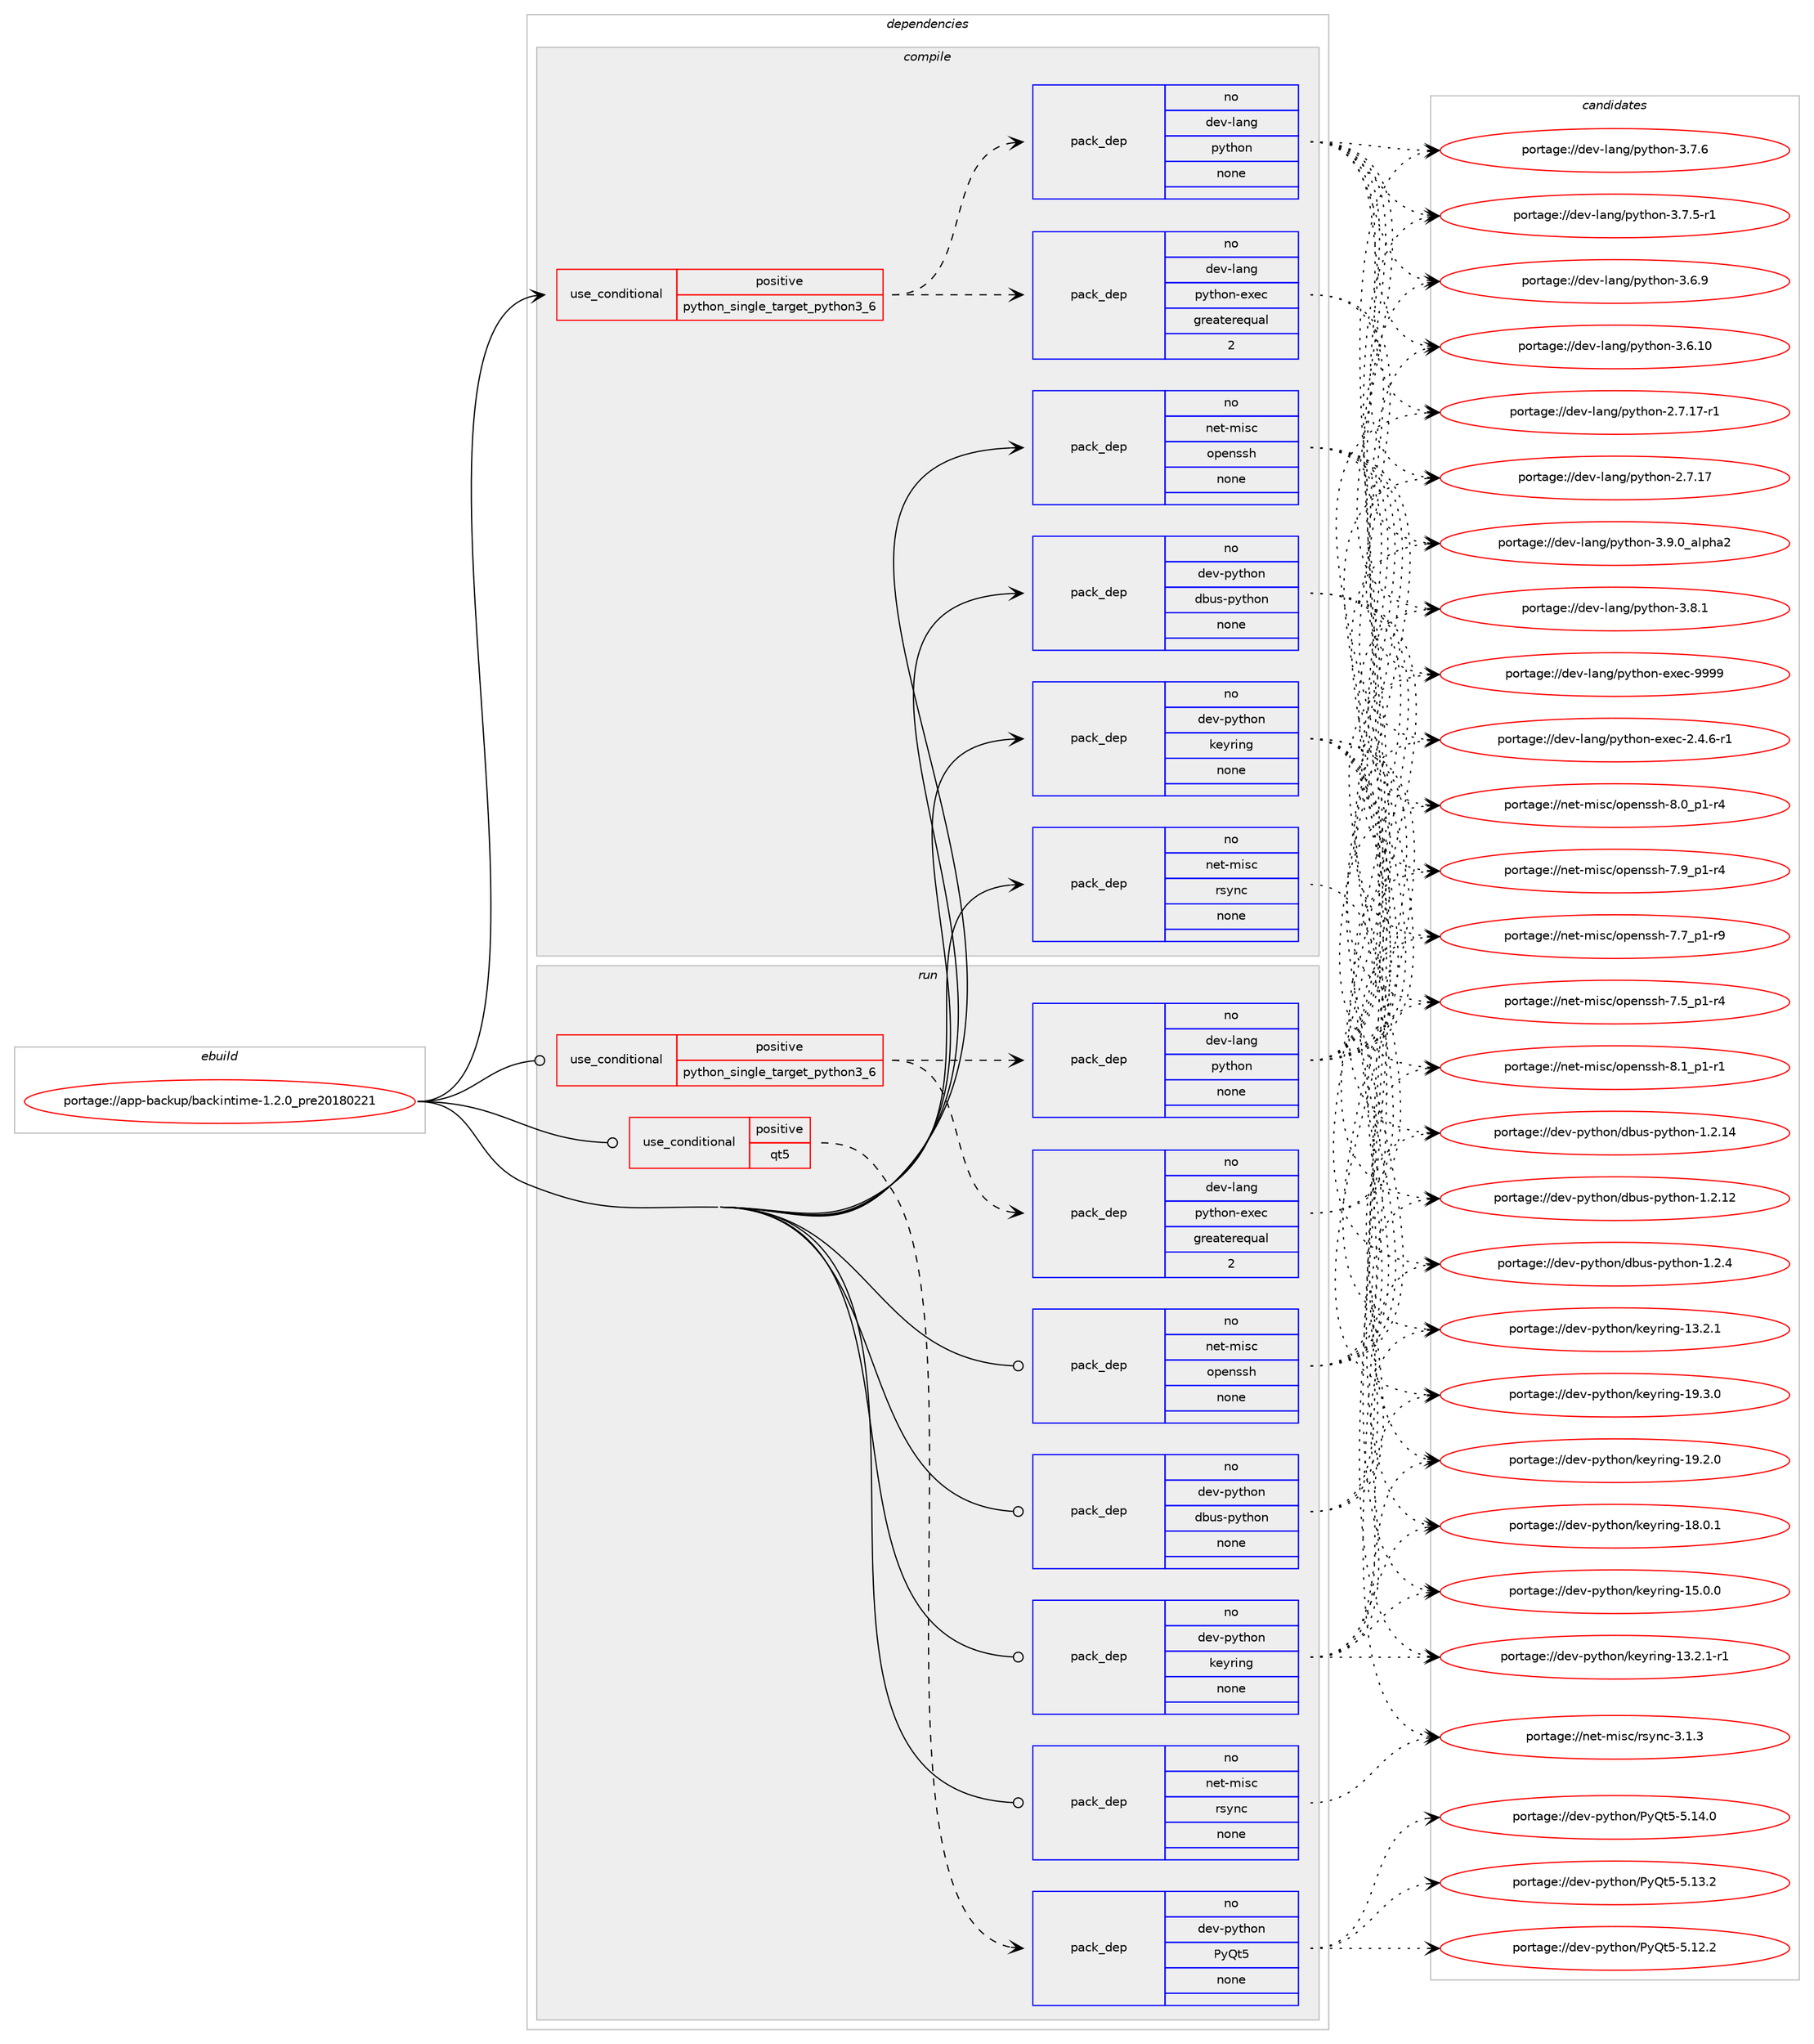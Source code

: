 digraph prolog {

# *************
# Graph options
# *************

newrank=true;
concentrate=true;
compound=true;
graph [rankdir=LR,fontname=Helvetica,fontsize=10,ranksep=1.5];#, ranksep=2.5, nodesep=0.2];
edge  [arrowhead=vee];
node  [fontname=Helvetica,fontsize=10];

# **********
# The ebuild
# **********

subgraph cluster_leftcol {
color=gray;
label=<<i>ebuild</i>>;
id [label="portage://app-backup/backintime-1.2.0_pre20180221", color=red, width=4, href="../app-backup/backintime-1.2.0_pre20180221.svg"];
}

# ****************
# The dependencies
# ****************

subgraph cluster_midcol {
color=gray;
label=<<i>dependencies</i>>;
subgraph cluster_compile {
fillcolor="#eeeeee";
style=filled;
label=<<i>compile</i>>;
subgraph cond152808 {
dependency647720 [label=<<TABLE BORDER="0" CELLBORDER="1" CELLSPACING="0" CELLPADDING="4"><TR><TD ROWSPAN="3" CELLPADDING="10">use_conditional</TD></TR><TR><TD>positive</TD></TR><TR><TD>python_single_target_python3_6</TD></TR></TABLE>>, shape=none, color=red];
subgraph pack486291 {
dependency647721 [label=<<TABLE BORDER="0" CELLBORDER="1" CELLSPACING="0" CELLPADDING="4" WIDTH="220"><TR><TD ROWSPAN="6" CELLPADDING="30">pack_dep</TD></TR><TR><TD WIDTH="110">no</TD></TR><TR><TD>dev-lang</TD></TR><TR><TD>python</TD></TR><TR><TD>none</TD></TR><TR><TD></TD></TR></TABLE>>, shape=none, color=blue];
}
dependency647720:e -> dependency647721:w [weight=20,style="dashed",arrowhead="vee"];
subgraph pack486292 {
dependency647722 [label=<<TABLE BORDER="0" CELLBORDER="1" CELLSPACING="0" CELLPADDING="4" WIDTH="220"><TR><TD ROWSPAN="6" CELLPADDING="30">pack_dep</TD></TR><TR><TD WIDTH="110">no</TD></TR><TR><TD>dev-lang</TD></TR><TR><TD>python-exec</TD></TR><TR><TD>greaterequal</TD></TR><TR><TD>2</TD></TR></TABLE>>, shape=none, color=blue];
}
dependency647720:e -> dependency647722:w [weight=20,style="dashed",arrowhead="vee"];
}
id:e -> dependency647720:w [weight=20,style="solid",arrowhead="vee"];
subgraph pack486293 {
dependency647723 [label=<<TABLE BORDER="0" CELLBORDER="1" CELLSPACING="0" CELLPADDING="4" WIDTH="220"><TR><TD ROWSPAN="6" CELLPADDING="30">pack_dep</TD></TR><TR><TD WIDTH="110">no</TD></TR><TR><TD>dev-python</TD></TR><TR><TD>dbus-python</TD></TR><TR><TD>none</TD></TR><TR><TD></TD></TR></TABLE>>, shape=none, color=blue];
}
id:e -> dependency647723:w [weight=20,style="solid",arrowhead="vee"];
subgraph pack486294 {
dependency647724 [label=<<TABLE BORDER="0" CELLBORDER="1" CELLSPACING="0" CELLPADDING="4" WIDTH="220"><TR><TD ROWSPAN="6" CELLPADDING="30">pack_dep</TD></TR><TR><TD WIDTH="110">no</TD></TR><TR><TD>dev-python</TD></TR><TR><TD>keyring</TD></TR><TR><TD>none</TD></TR><TR><TD></TD></TR></TABLE>>, shape=none, color=blue];
}
id:e -> dependency647724:w [weight=20,style="solid",arrowhead="vee"];
subgraph pack486295 {
dependency647725 [label=<<TABLE BORDER="0" CELLBORDER="1" CELLSPACING="0" CELLPADDING="4" WIDTH="220"><TR><TD ROWSPAN="6" CELLPADDING="30">pack_dep</TD></TR><TR><TD WIDTH="110">no</TD></TR><TR><TD>net-misc</TD></TR><TR><TD>openssh</TD></TR><TR><TD>none</TD></TR><TR><TD></TD></TR></TABLE>>, shape=none, color=blue];
}
id:e -> dependency647725:w [weight=20,style="solid",arrowhead="vee"];
subgraph pack486296 {
dependency647726 [label=<<TABLE BORDER="0" CELLBORDER="1" CELLSPACING="0" CELLPADDING="4" WIDTH="220"><TR><TD ROWSPAN="6" CELLPADDING="30">pack_dep</TD></TR><TR><TD WIDTH="110">no</TD></TR><TR><TD>net-misc</TD></TR><TR><TD>rsync</TD></TR><TR><TD>none</TD></TR><TR><TD></TD></TR></TABLE>>, shape=none, color=blue];
}
id:e -> dependency647726:w [weight=20,style="solid",arrowhead="vee"];
}
subgraph cluster_compileandrun {
fillcolor="#eeeeee";
style=filled;
label=<<i>compile and run</i>>;
}
subgraph cluster_run {
fillcolor="#eeeeee";
style=filled;
label=<<i>run</i>>;
subgraph cond152809 {
dependency647727 [label=<<TABLE BORDER="0" CELLBORDER="1" CELLSPACING="0" CELLPADDING="4"><TR><TD ROWSPAN="3" CELLPADDING="10">use_conditional</TD></TR><TR><TD>positive</TD></TR><TR><TD>python_single_target_python3_6</TD></TR></TABLE>>, shape=none, color=red];
subgraph pack486297 {
dependency647728 [label=<<TABLE BORDER="0" CELLBORDER="1" CELLSPACING="0" CELLPADDING="4" WIDTH="220"><TR><TD ROWSPAN="6" CELLPADDING="30">pack_dep</TD></TR><TR><TD WIDTH="110">no</TD></TR><TR><TD>dev-lang</TD></TR><TR><TD>python</TD></TR><TR><TD>none</TD></TR><TR><TD></TD></TR></TABLE>>, shape=none, color=blue];
}
dependency647727:e -> dependency647728:w [weight=20,style="dashed",arrowhead="vee"];
subgraph pack486298 {
dependency647729 [label=<<TABLE BORDER="0" CELLBORDER="1" CELLSPACING="0" CELLPADDING="4" WIDTH="220"><TR><TD ROWSPAN="6" CELLPADDING="30">pack_dep</TD></TR><TR><TD WIDTH="110">no</TD></TR><TR><TD>dev-lang</TD></TR><TR><TD>python-exec</TD></TR><TR><TD>greaterequal</TD></TR><TR><TD>2</TD></TR></TABLE>>, shape=none, color=blue];
}
dependency647727:e -> dependency647729:w [weight=20,style="dashed",arrowhead="vee"];
}
id:e -> dependency647727:w [weight=20,style="solid",arrowhead="odot"];
subgraph cond152810 {
dependency647730 [label=<<TABLE BORDER="0" CELLBORDER="1" CELLSPACING="0" CELLPADDING="4"><TR><TD ROWSPAN="3" CELLPADDING="10">use_conditional</TD></TR><TR><TD>positive</TD></TR><TR><TD>qt5</TD></TR></TABLE>>, shape=none, color=red];
subgraph pack486299 {
dependency647731 [label=<<TABLE BORDER="0" CELLBORDER="1" CELLSPACING="0" CELLPADDING="4" WIDTH="220"><TR><TD ROWSPAN="6" CELLPADDING="30">pack_dep</TD></TR><TR><TD WIDTH="110">no</TD></TR><TR><TD>dev-python</TD></TR><TR><TD>PyQt5</TD></TR><TR><TD>none</TD></TR><TR><TD></TD></TR></TABLE>>, shape=none, color=blue];
}
dependency647730:e -> dependency647731:w [weight=20,style="dashed",arrowhead="vee"];
}
id:e -> dependency647730:w [weight=20,style="solid",arrowhead="odot"];
subgraph pack486300 {
dependency647732 [label=<<TABLE BORDER="0" CELLBORDER="1" CELLSPACING="0" CELLPADDING="4" WIDTH="220"><TR><TD ROWSPAN="6" CELLPADDING="30">pack_dep</TD></TR><TR><TD WIDTH="110">no</TD></TR><TR><TD>dev-python</TD></TR><TR><TD>dbus-python</TD></TR><TR><TD>none</TD></TR><TR><TD></TD></TR></TABLE>>, shape=none, color=blue];
}
id:e -> dependency647732:w [weight=20,style="solid",arrowhead="odot"];
subgraph pack486301 {
dependency647733 [label=<<TABLE BORDER="0" CELLBORDER="1" CELLSPACING="0" CELLPADDING="4" WIDTH="220"><TR><TD ROWSPAN="6" CELLPADDING="30">pack_dep</TD></TR><TR><TD WIDTH="110">no</TD></TR><TR><TD>dev-python</TD></TR><TR><TD>keyring</TD></TR><TR><TD>none</TD></TR><TR><TD></TD></TR></TABLE>>, shape=none, color=blue];
}
id:e -> dependency647733:w [weight=20,style="solid",arrowhead="odot"];
subgraph pack486302 {
dependency647734 [label=<<TABLE BORDER="0" CELLBORDER="1" CELLSPACING="0" CELLPADDING="4" WIDTH="220"><TR><TD ROWSPAN="6" CELLPADDING="30">pack_dep</TD></TR><TR><TD WIDTH="110">no</TD></TR><TR><TD>net-misc</TD></TR><TR><TD>openssh</TD></TR><TR><TD>none</TD></TR><TR><TD></TD></TR></TABLE>>, shape=none, color=blue];
}
id:e -> dependency647734:w [weight=20,style="solid",arrowhead="odot"];
subgraph pack486303 {
dependency647735 [label=<<TABLE BORDER="0" CELLBORDER="1" CELLSPACING="0" CELLPADDING="4" WIDTH="220"><TR><TD ROWSPAN="6" CELLPADDING="30">pack_dep</TD></TR><TR><TD WIDTH="110">no</TD></TR><TR><TD>net-misc</TD></TR><TR><TD>rsync</TD></TR><TR><TD>none</TD></TR><TR><TD></TD></TR></TABLE>>, shape=none, color=blue];
}
id:e -> dependency647735:w [weight=20,style="solid",arrowhead="odot"];
}
}

# **************
# The candidates
# **************

subgraph cluster_choices {
rank=same;
color=gray;
label=<<i>candidates</i>>;

subgraph choice486291 {
color=black;
nodesep=1;
choice10010111845108971101034711212111610411111045514657464895971081121049750 [label="portage://dev-lang/python-3.9.0_alpha2", color=red, width=4,href="../dev-lang/python-3.9.0_alpha2.svg"];
choice100101118451089711010347112121116104111110455146564649 [label="portage://dev-lang/python-3.8.1", color=red, width=4,href="../dev-lang/python-3.8.1.svg"];
choice100101118451089711010347112121116104111110455146554654 [label="portage://dev-lang/python-3.7.6", color=red, width=4,href="../dev-lang/python-3.7.6.svg"];
choice1001011184510897110103471121211161041111104551465546534511449 [label="portage://dev-lang/python-3.7.5-r1", color=red, width=4,href="../dev-lang/python-3.7.5-r1.svg"];
choice100101118451089711010347112121116104111110455146544657 [label="portage://dev-lang/python-3.6.9", color=red, width=4,href="../dev-lang/python-3.6.9.svg"];
choice10010111845108971101034711212111610411111045514654464948 [label="portage://dev-lang/python-3.6.10", color=red, width=4,href="../dev-lang/python-3.6.10.svg"];
choice100101118451089711010347112121116104111110455046554649554511449 [label="portage://dev-lang/python-2.7.17-r1", color=red, width=4,href="../dev-lang/python-2.7.17-r1.svg"];
choice10010111845108971101034711212111610411111045504655464955 [label="portage://dev-lang/python-2.7.17", color=red, width=4,href="../dev-lang/python-2.7.17.svg"];
dependency647721:e -> choice10010111845108971101034711212111610411111045514657464895971081121049750:w [style=dotted,weight="100"];
dependency647721:e -> choice100101118451089711010347112121116104111110455146564649:w [style=dotted,weight="100"];
dependency647721:e -> choice100101118451089711010347112121116104111110455146554654:w [style=dotted,weight="100"];
dependency647721:e -> choice1001011184510897110103471121211161041111104551465546534511449:w [style=dotted,weight="100"];
dependency647721:e -> choice100101118451089711010347112121116104111110455146544657:w [style=dotted,weight="100"];
dependency647721:e -> choice10010111845108971101034711212111610411111045514654464948:w [style=dotted,weight="100"];
dependency647721:e -> choice100101118451089711010347112121116104111110455046554649554511449:w [style=dotted,weight="100"];
dependency647721:e -> choice10010111845108971101034711212111610411111045504655464955:w [style=dotted,weight="100"];
}
subgraph choice486292 {
color=black;
nodesep=1;
choice10010111845108971101034711212111610411111045101120101994557575757 [label="portage://dev-lang/python-exec-9999", color=red, width=4,href="../dev-lang/python-exec-9999.svg"];
choice10010111845108971101034711212111610411111045101120101994550465246544511449 [label="portage://dev-lang/python-exec-2.4.6-r1", color=red, width=4,href="../dev-lang/python-exec-2.4.6-r1.svg"];
dependency647722:e -> choice10010111845108971101034711212111610411111045101120101994557575757:w [style=dotted,weight="100"];
dependency647722:e -> choice10010111845108971101034711212111610411111045101120101994550465246544511449:w [style=dotted,weight="100"];
}
subgraph choice486293 {
color=black;
nodesep=1;
choice10010111845112121116104111110471009811711545112121116104111110454946504652 [label="portage://dev-python/dbus-python-1.2.4", color=red, width=4,href="../dev-python/dbus-python-1.2.4.svg"];
choice1001011184511212111610411111047100981171154511212111610411111045494650464952 [label="portage://dev-python/dbus-python-1.2.14", color=red, width=4,href="../dev-python/dbus-python-1.2.14.svg"];
choice1001011184511212111610411111047100981171154511212111610411111045494650464950 [label="portage://dev-python/dbus-python-1.2.12", color=red, width=4,href="../dev-python/dbus-python-1.2.12.svg"];
dependency647723:e -> choice10010111845112121116104111110471009811711545112121116104111110454946504652:w [style=dotted,weight="100"];
dependency647723:e -> choice1001011184511212111610411111047100981171154511212111610411111045494650464952:w [style=dotted,weight="100"];
dependency647723:e -> choice1001011184511212111610411111047100981171154511212111610411111045494650464950:w [style=dotted,weight="100"];
}
subgraph choice486294 {
color=black;
nodesep=1;
choice100101118451121211161041111104710710112111410511010345495746514648 [label="portage://dev-python/keyring-19.3.0", color=red, width=4,href="../dev-python/keyring-19.3.0.svg"];
choice100101118451121211161041111104710710112111410511010345495746504648 [label="portage://dev-python/keyring-19.2.0", color=red, width=4,href="../dev-python/keyring-19.2.0.svg"];
choice100101118451121211161041111104710710112111410511010345495646484649 [label="portage://dev-python/keyring-18.0.1", color=red, width=4,href="../dev-python/keyring-18.0.1.svg"];
choice100101118451121211161041111104710710112111410511010345495346484648 [label="portage://dev-python/keyring-15.0.0", color=red, width=4,href="../dev-python/keyring-15.0.0.svg"];
choice1001011184511212111610411111047107101121114105110103454951465046494511449 [label="portage://dev-python/keyring-13.2.1-r1", color=red, width=4,href="../dev-python/keyring-13.2.1-r1.svg"];
choice100101118451121211161041111104710710112111410511010345495146504649 [label="portage://dev-python/keyring-13.2.1", color=red, width=4,href="../dev-python/keyring-13.2.1.svg"];
dependency647724:e -> choice100101118451121211161041111104710710112111410511010345495746514648:w [style=dotted,weight="100"];
dependency647724:e -> choice100101118451121211161041111104710710112111410511010345495746504648:w [style=dotted,weight="100"];
dependency647724:e -> choice100101118451121211161041111104710710112111410511010345495646484649:w [style=dotted,weight="100"];
dependency647724:e -> choice100101118451121211161041111104710710112111410511010345495346484648:w [style=dotted,weight="100"];
dependency647724:e -> choice1001011184511212111610411111047107101121114105110103454951465046494511449:w [style=dotted,weight="100"];
dependency647724:e -> choice100101118451121211161041111104710710112111410511010345495146504649:w [style=dotted,weight="100"];
}
subgraph choice486295 {
color=black;
nodesep=1;
choice1101011164510910511599471111121011101151151044556464995112494511449 [label="portage://net-misc/openssh-8.1_p1-r1", color=red, width=4,href="../net-misc/openssh-8.1_p1-r1.svg"];
choice1101011164510910511599471111121011101151151044556464895112494511452 [label="portage://net-misc/openssh-8.0_p1-r4", color=red, width=4,href="../net-misc/openssh-8.0_p1-r4.svg"];
choice1101011164510910511599471111121011101151151044555465795112494511452 [label="portage://net-misc/openssh-7.9_p1-r4", color=red, width=4,href="../net-misc/openssh-7.9_p1-r4.svg"];
choice1101011164510910511599471111121011101151151044555465595112494511457 [label="portage://net-misc/openssh-7.7_p1-r9", color=red, width=4,href="../net-misc/openssh-7.7_p1-r9.svg"];
choice1101011164510910511599471111121011101151151044555465395112494511452 [label="portage://net-misc/openssh-7.5_p1-r4", color=red, width=4,href="../net-misc/openssh-7.5_p1-r4.svg"];
dependency647725:e -> choice1101011164510910511599471111121011101151151044556464995112494511449:w [style=dotted,weight="100"];
dependency647725:e -> choice1101011164510910511599471111121011101151151044556464895112494511452:w [style=dotted,weight="100"];
dependency647725:e -> choice1101011164510910511599471111121011101151151044555465795112494511452:w [style=dotted,weight="100"];
dependency647725:e -> choice1101011164510910511599471111121011101151151044555465595112494511457:w [style=dotted,weight="100"];
dependency647725:e -> choice1101011164510910511599471111121011101151151044555465395112494511452:w [style=dotted,weight="100"];
}
subgraph choice486296 {
color=black;
nodesep=1;
choice11010111645109105115994711411512111099455146494651 [label="portage://net-misc/rsync-3.1.3", color=red, width=4,href="../net-misc/rsync-3.1.3.svg"];
dependency647726:e -> choice11010111645109105115994711411512111099455146494651:w [style=dotted,weight="100"];
}
subgraph choice486297 {
color=black;
nodesep=1;
choice10010111845108971101034711212111610411111045514657464895971081121049750 [label="portage://dev-lang/python-3.9.0_alpha2", color=red, width=4,href="../dev-lang/python-3.9.0_alpha2.svg"];
choice100101118451089711010347112121116104111110455146564649 [label="portage://dev-lang/python-3.8.1", color=red, width=4,href="../dev-lang/python-3.8.1.svg"];
choice100101118451089711010347112121116104111110455146554654 [label="portage://dev-lang/python-3.7.6", color=red, width=4,href="../dev-lang/python-3.7.6.svg"];
choice1001011184510897110103471121211161041111104551465546534511449 [label="portage://dev-lang/python-3.7.5-r1", color=red, width=4,href="../dev-lang/python-3.7.5-r1.svg"];
choice100101118451089711010347112121116104111110455146544657 [label="portage://dev-lang/python-3.6.9", color=red, width=4,href="../dev-lang/python-3.6.9.svg"];
choice10010111845108971101034711212111610411111045514654464948 [label="portage://dev-lang/python-3.6.10", color=red, width=4,href="../dev-lang/python-3.6.10.svg"];
choice100101118451089711010347112121116104111110455046554649554511449 [label="portage://dev-lang/python-2.7.17-r1", color=red, width=4,href="../dev-lang/python-2.7.17-r1.svg"];
choice10010111845108971101034711212111610411111045504655464955 [label="portage://dev-lang/python-2.7.17", color=red, width=4,href="../dev-lang/python-2.7.17.svg"];
dependency647728:e -> choice10010111845108971101034711212111610411111045514657464895971081121049750:w [style=dotted,weight="100"];
dependency647728:e -> choice100101118451089711010347112121116104111110455146564649:w [style=dotted,weight="100"];
dependency647728:e -> choice100101118451089711010347112121116104111110455146554654:w [style=dotted,weight="100"];
dependency647728:e -> choice1001011184510897110103471121211161041111104551465546534511449:w [style=dotted,weight="100"];
dependency647728:e -> choice100101118451089711010347112121116104111110455146544657:w [style=dotted,weight="100"];
dependency647728:e -> choice10010111845108971101034711212111610411111045514654464948:w [style=dotted,weight="100"];
dependency647728:e -> choice100101118451089711010347112121116104111110455046554649554511449:w [style=dotted,weight="100"];
dependency647728:e -> choice10010111845108971101034711212111610411111045504655464955:w [style=dotted,weight="100"];
}
subgraph choice486298 {
color=black;
nodesep=1;
choice10010111845108971101034711212111610411111045101120101994557575757 [label="portage://dev-lang/python-exec-9999", color=red, width=4,href="../dev-lang/python-exec-9999.svg"];
choice10010111845108971101034711212111610411111045101120101994550465246544511449 [label="portage://dev-lang/python-exec-2.4.6-r1", color=red, width=4,href="../dev-lang/python-exec-2.4.6-r1.svg"];
dependency647729:e -> choice10010111845108971101034711212111610411111045101120101994557575757:w [style=dotted,weight="100"];
dependency647729:e -> choice10010111845108971101034711212111610411111045101120101994550465246544511449:w [style=dotted,weight="100"];
}
subgraph choice486299 {
color=black;
nodesep=1;
choice100101118451121211161041111104780121811165345534649524648 [label="portage://dev-python/PyQt5-5.14.0", color=red, width=4,href="../dev-python/PyQt5-5.14.0.svg"];
choice100101118451121211161041111104780121811165345534649514650 [label="portage://dev-python/PyQt5-5.13.2", color=red, width=4,href="../dev-python/PyQt5-5.13.2.svg"];
choice100101118451121211161041111104780121811165345534649504650 [label="portage://dev-python/PyQt5-5.12.2", color=red, width=4,href="../dev-python/PyQt5-5.12.2.svg"];
dependency647731:e -> choice100101118451121211161041111104780121811165345534649524648:w [style=dotted,weight="100"];
dependency647731:e -> choice100101118451121211161041111104780121811165345534649514650:w [style=dotted,weight="100"];
dependency647731:e -> choice100101118451121211161041111104780121811165345534649504650:w [style=dotted,weight="100"];
}
subgraph choice486300 {
color=black;
nodesep=1;
choice10010111845112121116104111110471009811711545112121116104111110454946504652 [label="portage://dev-python/dbus-python-1.2.4", color=red, width=4,href="../dev-python/dbus-python-1.2.4.svg"];
choice1001011184511212111610411111047100981171154511212111610411111045494650464952 [label="portage://dev-python/dbus-python-1.2.14", color=red, width=4,href="../dev-python/dbus-python-1.2.14.svg"];
choice1001011184511212111610411111047100981171154511212111610411111045494650464950 [label="portage://dev-python/dbus-python-1.2.12", color=red, width=4,href="../dev-python/dbus-python-1.2.12.svg"];
dependency647732:e -> choice10010111845112121116104111110471009811711545112121116104111110454946504652:w [style=dotted,weight="100"];
dependency647732:e -> choice1001011184511212111610411111047100981171154511212111610411111045494650464952:w [style=dotted,weight="100"];
dependency647732:e -> choice1001011184511212111610411111047100981171154511212111610411111045494650464950:w [style=dotted,weight="100"];
}
subgraph choice486301 {
color=black;
nodesep=1;
choice100101118451121211161041111104710710112111410511010345495746514648 [label="portage://dev-python/keyring-19.3.0", color=red, width=4,href="../dev-python/keyring-19.3.0.svg"];
choice100101118451121211161041111104710710112111410511010345495746504648 [label="portage://dev-python/keyring-19.2.0", color=red, width=4,href="../dev-python/keyring-19.2.0.svg"];
choice100101118451121211161041111104710710112111410511010345495646484649 [label="portage://dev-python/keyring-18.0.1", color=red, width=4,href="../dev-python/keyring-18.0.1.svg"];
choice100101118451121211161041111104710710112111410511010345495346484648 [label="portage://dev-python/keyring-15.0.0", color=red, width=4,href="../dev-python/keyring-15.0.0.svg"];
choice1001011184511212111610411111047107101121114105110103454951465046494511449 [label="portage://dev-python/keyring-13.2.1-r1", color=red, width=4,href="../dev-python/keyring-13.2.1-r1.svg"];
choice100101118451121211161041111104710710112111410511010345495146504649 [label="portage://dev-python/keyring-13.2.1", color=red, width=4,href="../dev-python/keyring-13.2.1.svg"];
dependency647733:e -> choice100101118451121211161041111104710710112111410511010345495746514648:w [style=dotted,weight="100"];
dependency647733:e -> choice100101118451121211161041111104710710112111410511010345495746504648:w [style=dotted,weight="100"];
dependency647733:e -> choice100101118451121211161041111104710710112111410511010345495646484649:w [style=dotted,weight="100"];
dependency647733:e -> choice100101118451121211161041111104710710112111410511010345495346484648:w [style=dotted,weight="100"];
dependency647733:e -> choice1001011184511212111610411111047107101121114105110103454951465046494511449:w [style=dotted,weight="100"];
dependency647733:e -> choice100101118451121211161041111104710710112111410511010345495146504649:w [style=dotted,weight="100"];
}
subgraph choice486302 {
color=black;
nodesep=1;
choice1101011164510910511599471111121011101151151044556464995112494511449 [label="portage://net-misc/openssh-8.1_p1-r1", color=red, width=4,href="../net-misc/openssh-8.1_p1-r1.svg"];
choice1101011164510910511599471111121011101151151044556464895112494511452 [label="portage://net-misc/openssh-8.0_p1-r4", color=red, width=4,href="../net-misc/openssh-8.0_p1-r4.svg"];
choice1101011164510910511599471111121011101151151044555465795112494511452 [label="portage://net-misc/openssh-7.9_p1-r4", color=red, width=4,href="../net-misc/openssh-7.9_p1-r4.svg"];
choice1101011164510910511599471111121011101151151044555465595112494511457 [label="portage://net-misc/openssh-7.7_p1-r9", color=red, width=4,href="../net-misc/openssh-7.7_p1-r9.svg"];
choice1101011164510910511599471111121011101151151044555465395112494511452 [label="portage://net-misc/openssh-7.5_p1-r4", color=red, width=4,href="../net-misc/openssh-7.5_p1-r4.svg"];
dependency647734:e -> choice1101011164510910511599471111121011101151151044556464995112494511449:w [style=dotted,weight="100"];
dependency647734:e -> choice1101011164510910511599471111121011101151151044556464895112494511452:w [style=dotted,weight="100"];
dependency647734:e -> choice1101011164510910511599471111121011101151151044555465795112494511452:w [style=dotted,weight="100"];
dependency647734:e -> choice1101011164510910511599471111121011101151151044555465595112494511457:w [style=dotted,weight="100"];
dependency647734:e -> choice1101011164510910511599471111121011101151151044555465395112494511452:w [style=dotted,weight="100"];
}
subgraph choice486303 {
color=black;
nodesep=1;
choice11010111645109105115994711411512111099455146494651 [label="portage://net-misc/rsync-3.1.3", color=red, width=4,href="../net-misc/rsync-3.1.3.svg"];
dependency647735:e -> choice11010111645109105115994711411512111099455146494651:w [style=dotted,weight="100"];
}
}

}
